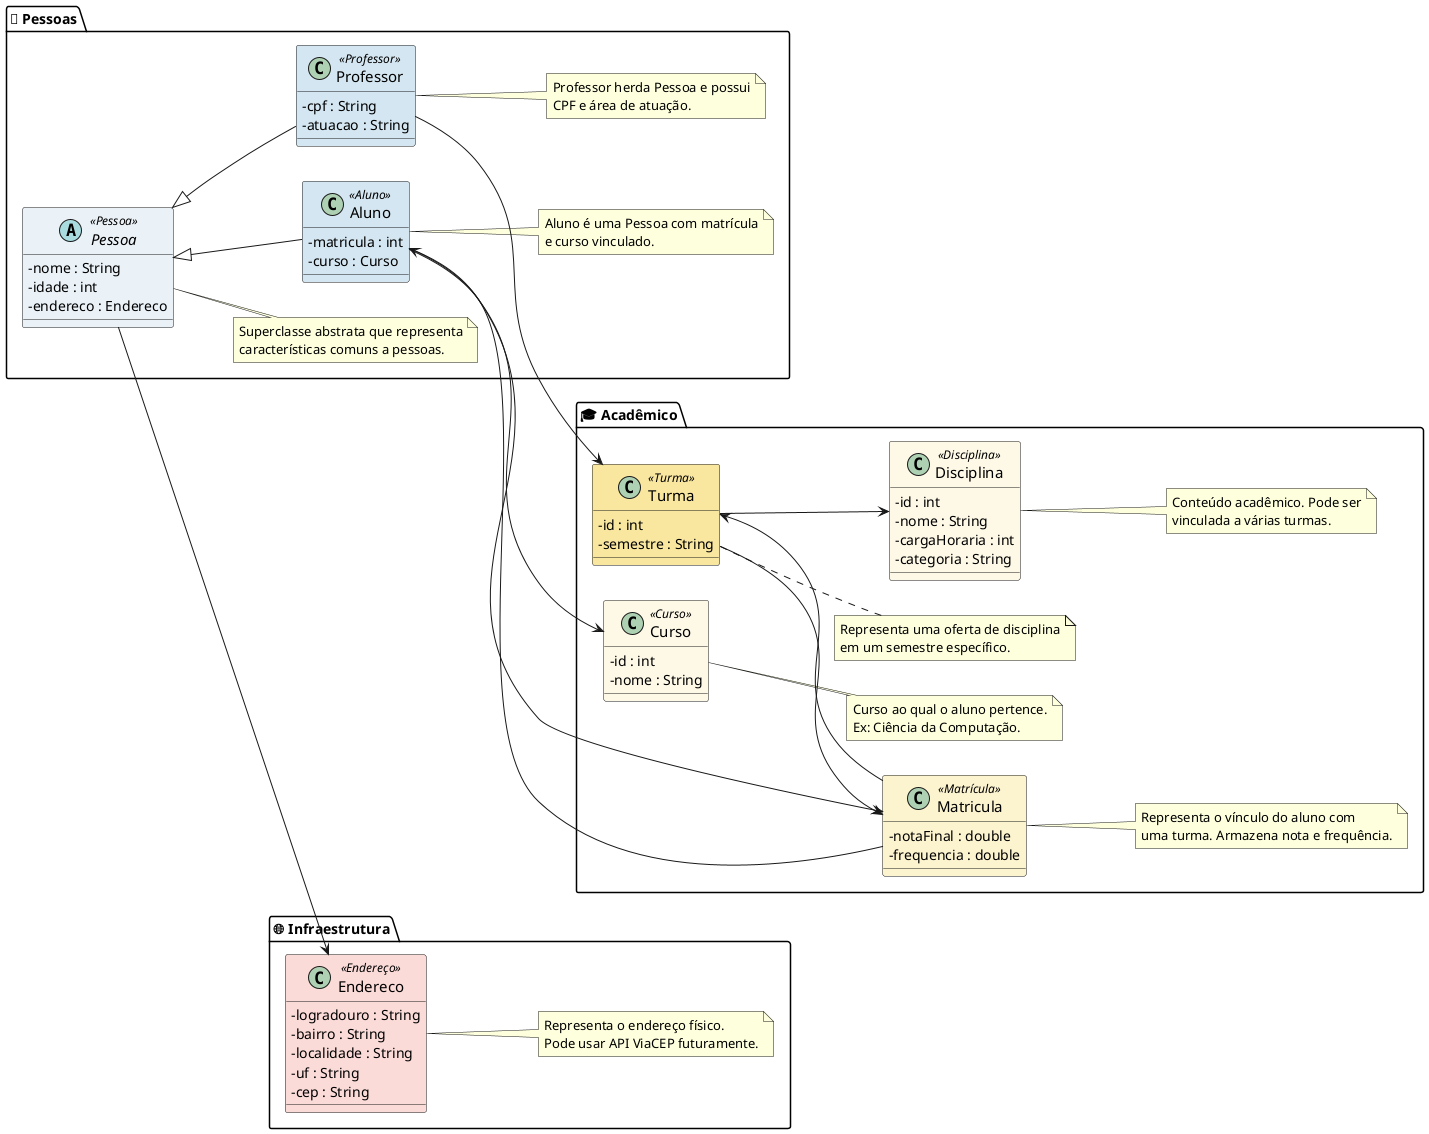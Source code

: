 @startuml controle-academico
skinparam classAttributeIconSize 0
skinparam classFontSize 15
skinparam classBackgroundColor #FAFAFF
skinparam shadowing false
left to right direction

' ==== Pacotes Visuais ====
package "👥 Pessoas" {
    abstract class Pessoa <<Pessoa>> #EAF2F8 {
        - nome : String
        - idade : int
        - endereco : Endereco
    }

    class Aluno <<Aluno>> #D4E6F1 {
        - matricula : int
        - curso : Curso
    }

    class Professor <<Professor>> #D4E6F1 {
        - cpf : String
        - atuacao : String
    }

    Pessoa <|-- Aluno
    Pessoa <|-- Professor

    note right of Pessoa
        Superclasse abstrata que representa
        características comuns a pessoas.
    end note

    note right of Aluno
        Aluno é uma Pessoa com matrícula
        e curso vinculado.
    end note

    note right of Professor
        Professor herda Pessoa e possui
        CPF e área de atuação.
    end note
}

package "🌐 Infraestrutura" {
    class Endereco <<Endereço>> #FADBD8 {
        - logradouro : String
        - bairro : String
        - localidade : String
        - uf : String
        - cep : String
    }

    note right of Endereco
        Representa o endereço físico.
        Pode usar API ViaCEP futuramente.
    end note
}

package "🎓 Acadêmico" {
    class Curso <<Curso>> #FEF9E7 {
        - id : int
        - nome : String
    }

    class Disciplina <<Disciplina>> #FEF9E7 {
        - id : int
        - nome : String
        - cargaHoraria : int
        - categoria : String
    }

    class Turma <<Turma>> #F9E79F {
        - id : int
        - semestre : String
    }

    class Matricula <<Matrícula>> #FCF3CF {
        - notaFinal : double
        - frequencia : double
    }

    note right of Curso
        Curso ao qual o aluno pertence.
        Ex: Ciência da Computação.
    end note

    note right of Disciplina
        Conteúdo acadêmico. Pode ser
        vinculada a várias turmas.
    end note

    note right of Turma
        Representa uma oferta de disciplina
        em um semestre específico.
    end note

    note right of Matricula
        Representa o vínculo do aluno com
        uma turma. Armazena nota e frequência.
    end note

    Aluno --> Curso
    Aluno --> Matricula
    Professor --> Turma
    Turma --> Disciplina
    Turma --> Matricula
    Matricula --> Aluno
    Matricula --> Turma
}

Pessoa --> Endereco
@enduml

